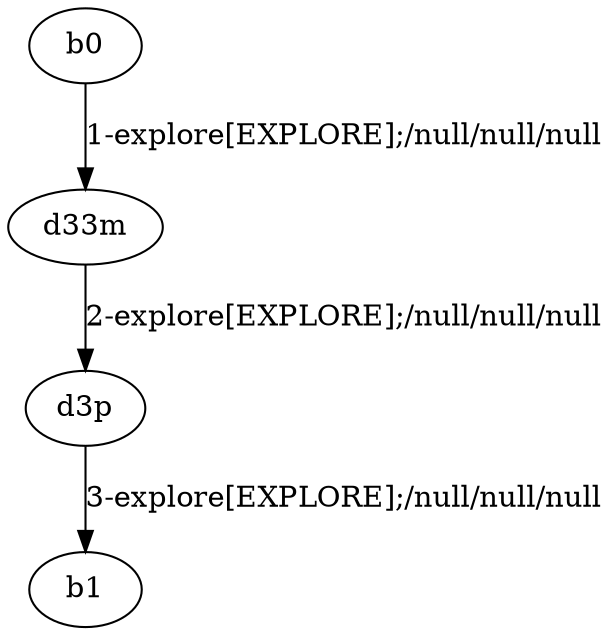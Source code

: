 # Total number of goals covered by this test: 1
# d3p --> b1

digraph g {
"b0" -> "d33m" [label = "1-explore[EXPLORE];/null/null/null"];
"d33m" -> "d3p" [label = "2-explore[EXPLORE];/null/null/null"];
"d3p" -> "b1" [label = "3-explore[EXPLORE];/null/null/null"];
}